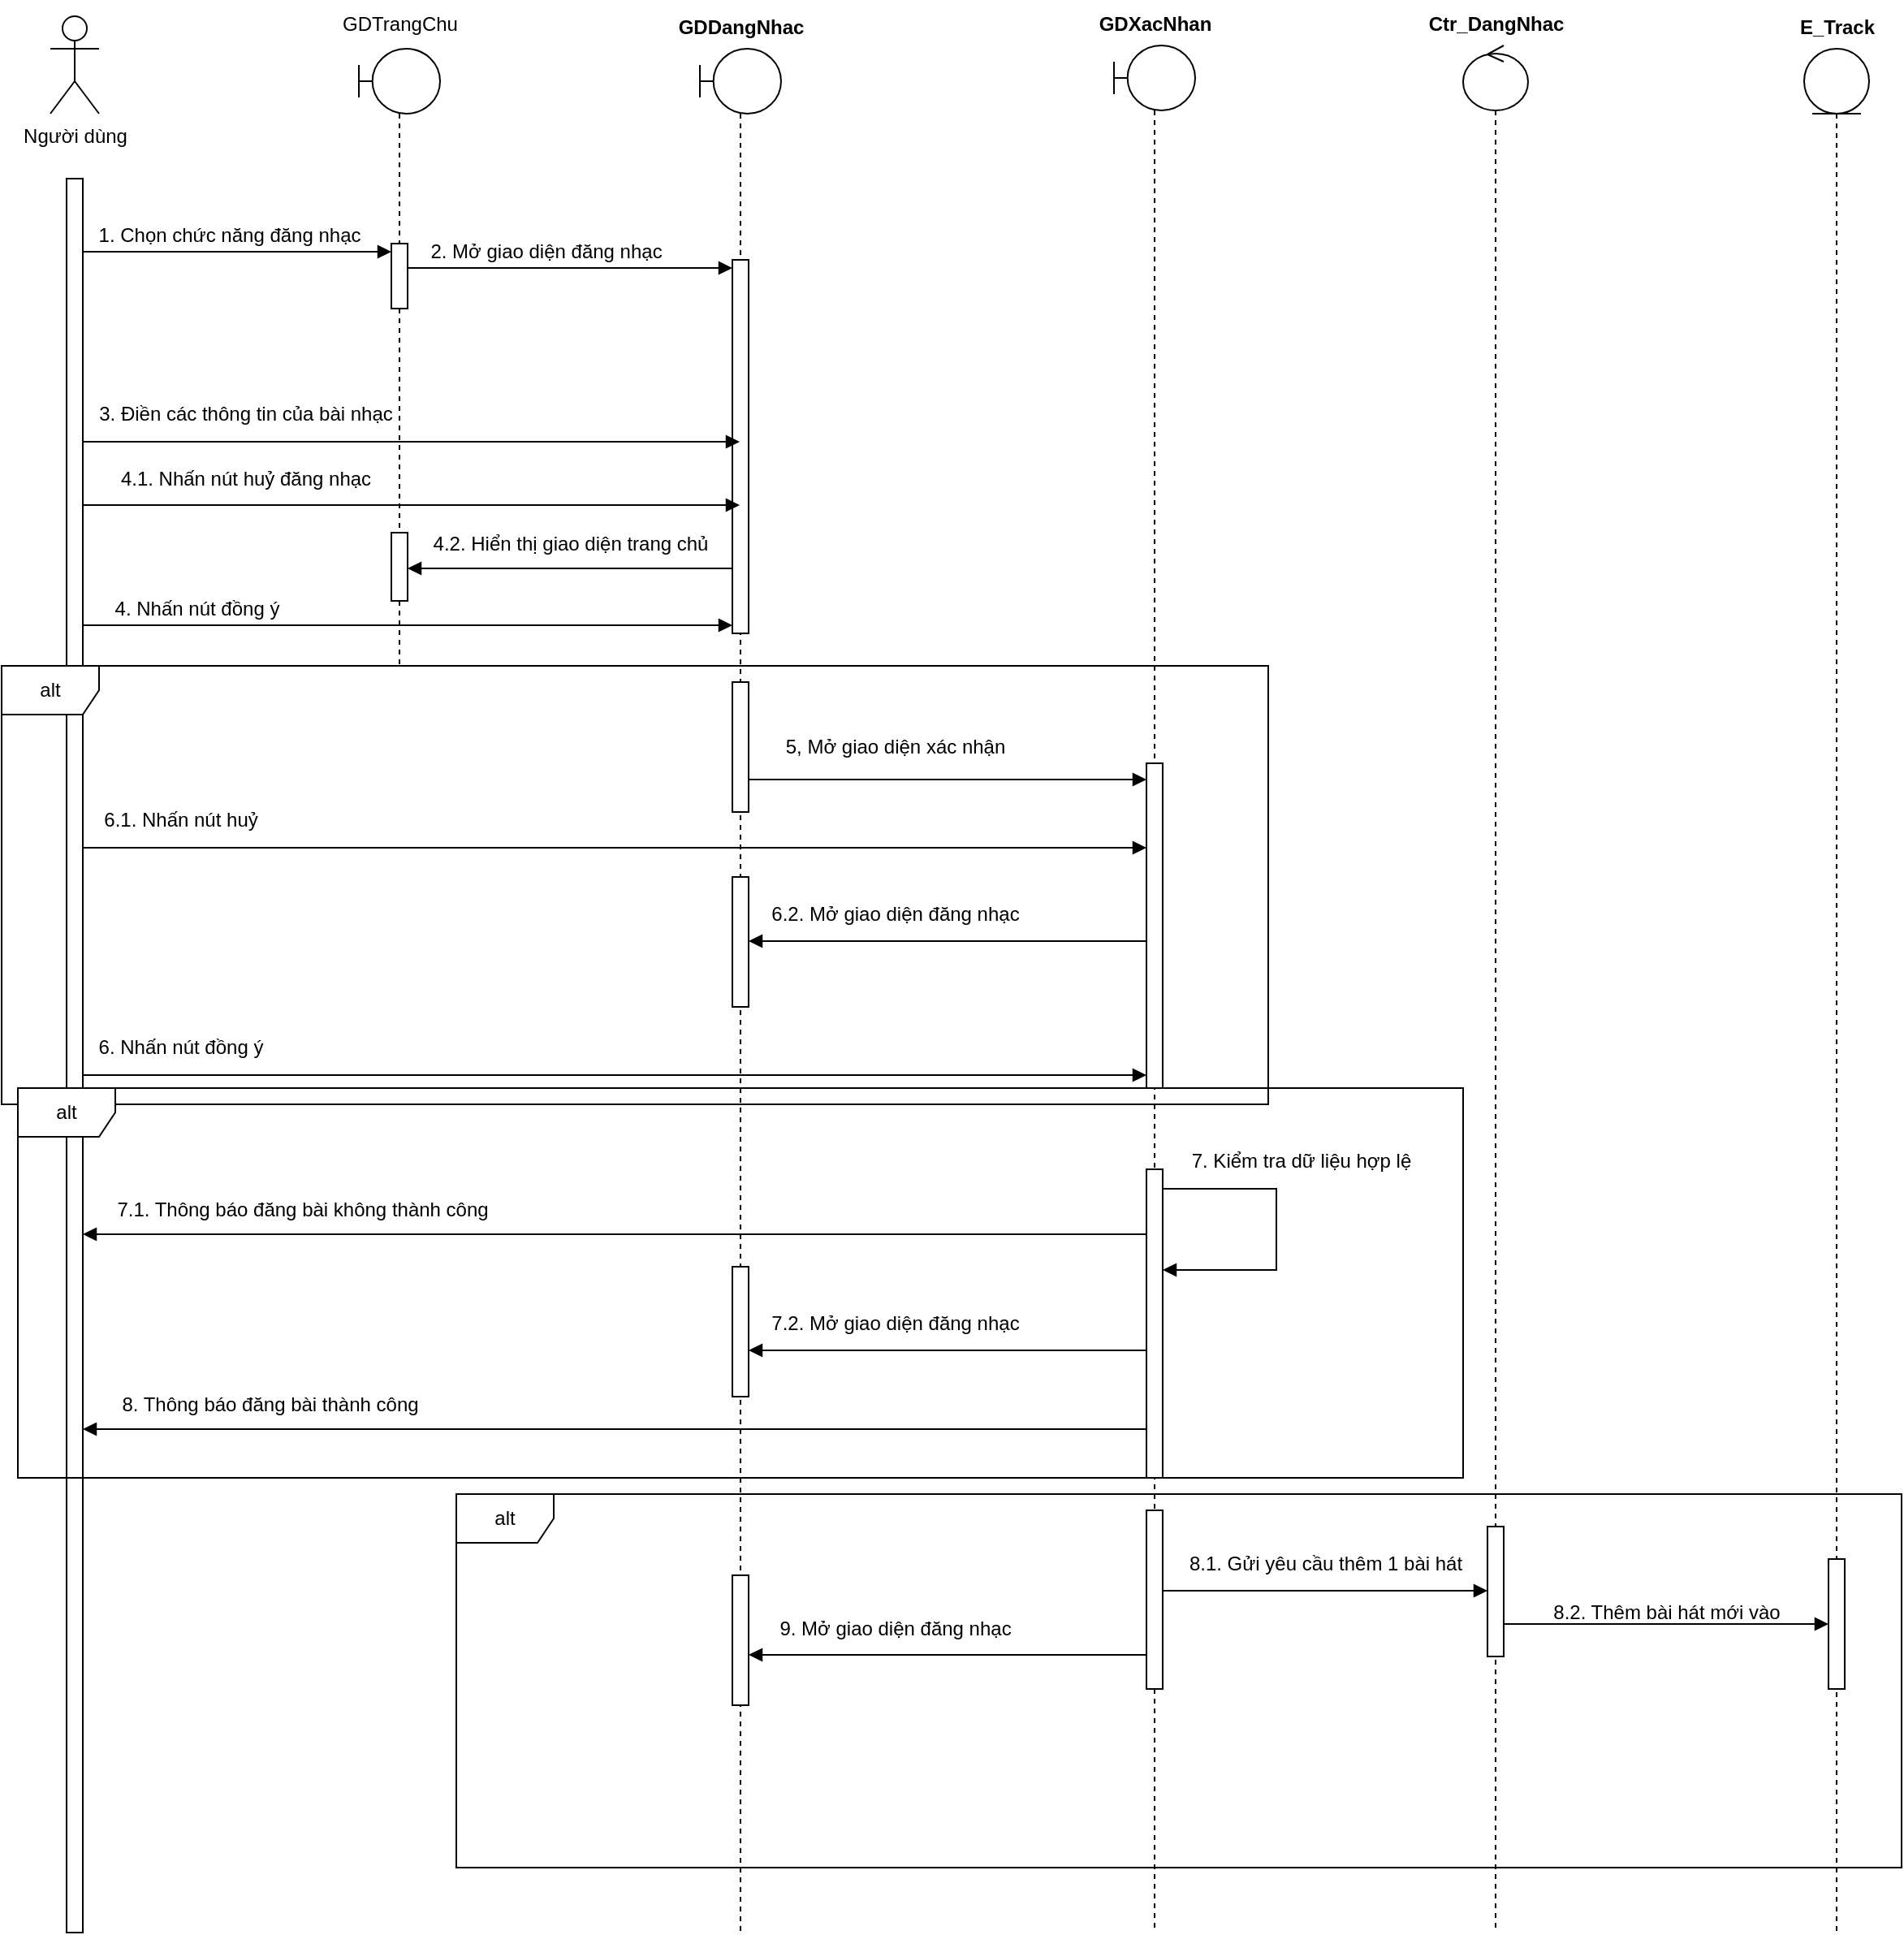 <mxfile version="28.2.4">
  <diagram name="Page-1" id="iXt3hyUVJFUKklWdt-Ag">
    <mxGraphModel grid="1" page="1" gridSize="10" guides="1" tooltips="1" connect="1" arrows="1" fold="1" pageScale="1" pageWidth="850" pageHeight="1100" math="0" shadow="0">
      <root>
        <mxCell id="0" />
        <mxCell id="1" parent="0" />
        <mxCell id="TcmOz86XAJKvvhzkll71-1" value="Người dùng" style="shape=umlActor;verticalLabelPosition=bottom;verticalAlign=top;html=1;" vertex="1" parent="1">
          <mxGeometry x="30" y="10" width="30" height="60" as="geometry" />
        </mxCell>
        <mxCell id="TcmOz86XAJKvvhzkll71-2" value="" style="html=1;points=[[0,0,0,0,5],[0,1,0,0,-5],[1,0,0,0,5],[1,1,0,0,-5]];perimeter=orthogonalPerimeter;outlineConnect=0;targetShapes=umlLifeline;portConstraint=eastwest;newEdgeStyle={&quot;curved&quot;:0,&quot;rounded&quot;:0};" vertex="1" parent="1">
          <mxGeometry x="40" y="110" width="10" height="1080" as="geometry" />
        </mxCell>
        <mxCell id="TcmOz86XAJKvvhzkll71-3" value="" style="shape=umlLifeline;perimeter=lifelinePerimeter;whiteSpace=wrap;html=1;container=1;dropTarget=0;collapsible=0;recursiveResize=0;outlineConnect=0;portConstraint=eastwest;newEdgeStyle={&quot;curved&quot;:0,&quot;rounded&quot;:0};participant=umlBoundary;" vertex="1" parent="1">
          <mxGeometry x="220" y="30" width="50" height="380" as="geometry" />
        </mxCell>
        <mxCell id="TcmOz86XAJKvvhzkll71-4" value="" style="html=1;points=[[0,0,0,0,5],[0,1,0,0,-5],[1,0,0,0,5],[1,1,0,0,-5]];perimeter=orthogonalPerimeter;outlineConnect=0;targetShapes=umlLifeline;portConstraint=eastwest;newEdgeStyle={&quot;curved&quot;:0,&quot;rounded&quot;:0};" vertex="1" parent="TcmOz86XAJKvvhzkll71-3">
          <mxGeometry x="20" y="298" width="10" height="42" as="geometry" />
        </mxCell>
        <mxCell id="TcmOz86XAJKvvhzkll71-5" value="GDTrangChu" style="text;html=1;align=center;verticalAlign=middle;resizable=0;points=[];autosize=1;strokeColor=none;fillColor=none;" vertex="1" parent="1">
          <mxGeometry x="200" width="90" height="30" as="geometry" />
        </mxCell>
        <mxCell id="TcmOz86XAJKvvhzkll71-6" value="" style="html=1;points=[[0,0,0,0,5],[0,1,0,0,-5],[1,0,0,0,5],[1,1,0,0,-5]];perimeter=orthogonalPerimeter;outlineConnect=0;targetShapes=umlLifeline;portConstraint=eastwest;newEdgeStyle={&quot;curved&quot;:0,&quot;rounded&quot;:0};" vertex="1" parent="1">
          <mxGeometry x="240" y="150" width="10" height="40" as="geometry" />
        </mxCell>
        <mxCell id="TcmOz86XAJKvvhzkll71-7" value="" style="endArrow=block;endFill=1;html=1;align=left;verticalAlign=top;rounded=0;entryX=0;entryY=0;entryDx=0;entryDy=5;entryPerimeter=0;" edge="1" parent="1" source="TcmOz86XAJKvvhzkll71-2" target="TcmOz86XAJKvvhzkll71-6">
          <mxGeometry x="-1" relative="1" as="geometry">
            <mxPoint x="220" y="420" as="sourcePoint" />
            <mxPoint x="410" y="420" as="targetPoint" />
          </mxGeometry>
        </mxCell>
        <mxCell id="TcmOz86XAJKvvhzkll71-8" value="1. Chọn chức năng đăng nhạc" style="text;html=1;align=center;verticalAlign=middle;resizable=0;points=[];autosize=1;strokeColor=none;fillColor=none;" vertex="1" parent="1">
          <mxGeometry x="50" y="130" width="180" height="30" as="geometry" />
        </mxCell>
        <mxCell id="TcmOz86XAJKvvhzkll71-9" value="" style="shape=umlLifeline;perimeter=lifelinePerimeter;whiteSpace=wrap;html=1;container=1;dropTarget=0;collapsible=0;recursiveResize=0;outlineConnect=0;portConstraint=eastwest;newEdgeStyle={&quot;curved&quot;:0,&quot;rounded&quot;:0};participant=umlBoundary;" vertex="1" parent="1">
          <mxGeometry x="430" y="30" width="50" height="1160" as="geometry" />
        </mxCell>
        <mxCell id="TcmOz86XAJKvvhzkll71-10" value="" style="html=1;points=[[0,0,0,0,5],[0,1,0,0,-5],[1,0,0,0,5],[1,1,0,0,-5]];perimeter=orthogonalPerimeter;outlineConnect=0;targetShapes=umlLifeline;portConstraint=eastwest;newEdgeStyle={&quot;curved&quot;:0,&quot;rounded&quot;:0};" vertex="1" parent="TcmOz86XAJKvvhzkll71-9">
          <mxGeometry x="20" y="750" width="10" height="80" as="geometry" />
        </mxCell>
        <mxCell id="TcmOz86XAJKvvhzkll71-11" value="GDDangNhac" style="text;align=center;fontStyle=1;verticalAlign=middle;spacingLeft=3;spacingRight=3;strokeColor=none;rotatable=0;points=[[0,0.5],[1,0.5]];portConstraint=eastwest;html=1;" vertex="1" parent="1">
          <mxGeometry x="415" y="4" width="80" height="26" as="geometry" />
        </mxCell>
        <mxCell id="TcmOz86XAJKvvhzkll71-12" value="" style="html=1;points=[[0,0,0,0,5],[0,1,0,0,-5],[1,0,0,0,5],[1,1,0,0,-5]];perimeter=orthogonalPerimeter;outlineConnect=0;targetShapes=umlLifeline;portConstraint=eastwest;newEdgeStyle={&quot;curved&quot;:0,&quot;rounded&quot;:0};" vertex="1" parent="1">
          <mxGeometry x="450" y="160" width="10" height="230" as="geometry" />
        </mxCell>
        <mxCell id="TcmOz86XAJKvvhzkll71-13" value="" style="endArrow=block;endFill=1;html=1;align=left;verticalAlign=top;rounded=0;entryX=0;entryY=0;entryDx=0;entryDy=5;entryPerimeter=0;" edge="1" parent="1" source="TcmOz86XAJKvvhzkll71-6" target="TcmOz86XAJKvvhzkll71-12">
          <mxGeometry x="-1" relative="1" as="geometry">
            <mxPoint x="190" y="180" as="sourcePoint" />
            <mxPoint x="380" y="180" as="targetPoint" />
          </mxGeometry>
        </mxCell>
        <mxCell id="TcmOz86XAJKvvhzkll71-14" value="2. Mở giao diện đăng nhạc" style="text;html=1;align=center;verticalAlign=middle;resizable=0;points=[];autosize=1;strokeColor=none;fillColor=none;" vertex="1" parent="1">
          <mxGeometry x="250" y="140" width="170" height="30" as="geometry" />
        </mxCell>
        <mxCell id="TcmOz86XAJKvvhzkll71-15" value="" style="endArrow=block;endFill=1;html=1;align=left;verticalAlign=top;rounded=0;" edge="1" parent="1" target="TcmOz86XAJKvvhzkll71-9">
          <mxGeometry x="-1" relative="1" as="geometry">
            <mxPoint x="50" y="272" as="sourcePoint" />
            <mxPoint x="420" y="272" as="targetPoint" />
          </mxGeometry>
        </mxCell>
        <mxCell id="TcmOz86XAJKvvhzkll71-16" value="3. Điền các thông tin của bài nhạc" style="text;html=1;align=center;verticalAlign=middle;resizable=0;points=[];autosize=1;strokeColor=none;fillColor=none;" vertex="1" parent="1">
          <mxGeometry x="50" y="240" width="200" height="30" as="geometry" />
        </mxCell>
        <mxCell id="TcmOz86XAJKvvhzkll71-17" value="" style="endArrow=block;endFill=1;html=1;align=left;verticalAlign=top;rounded=0;" edge="1" parent="1" target="TcmOz86XAJKvvhzkll71-9">
          <mxGeometry x="-1" relative="1" as="geometry">
            <mxPoint x="50" y="311" as="sourcePoint" />
            <mxPoint x="420" y="311" as="targetPoint" />
          </mxGeometry>
        </mxCell>
        <mxCell id="TcmOz86XAJKvvhzkll71-18" value="4.1. Nhấn nút huỷ đăng nhạc" style="text;html=1;align=center;verticalAlign=middle;resizable=0;points=[];autosize=1;strokeColor=none;fillColor=none;" vertex="1" parent="1">
          <mxGeometry x="60" y="280" width="180" height="30" as="geometry" />
        </mxCell>
        <mxCell id="TcmOz86XAJKvvhzkll71-19" value="alt" style="shape=umlFrame;whiteSpace=wrap;html=1;pointerEvents=0;" vertex="1" parent="1">
          <mxGeometry x="280" y="920" width="890" height="230" as="geometry" />
        </mxCell>
        <mxCell id="TcmOz86XAJKvvhzkll71-20" value="" style="shape=umlLifeline;perimeter=lifelinePerimeter;whiteSpace=wrap;html=1;container=1;dropTarget=0;collapsible=0;recursiveResize=0;outlineConnect=0;portConstraint=eastwest;newEdgeStyle={&quot;curved&quot;:0,&quot;rounded&quot;:0};participant=umlBoundary;" vertex="1" parent="1">
          <mxGeometry x="685" y="28" width="50" height="1162" as="geometry" />
        </mxCell>
        <mxCell id="TcmOz86XAJKvvhzkll71-21" value="GDXacNhan" style="text;align=center;fontStyle=1;verticalAlign=middle;spacingLeft=3;spacingRight=3;strokeColor=none;rotatable=0;points=[[0,0.5],[1,0.5]];portConstraint=eastwest;html=1;" vertex="1" parent="1">
          <mxGeometry x="670" y="2" width="80" height="26" as="geometry" />
        </mxCell>
        <mxCell id="TcmOz86XAJKvvhzkll71-22" value="" style="html=1;points=[[0,0,0,0,5],[0,1,0,0,-5],[1,0,0,0,5],[1,1,0,0,-5]];perimeter=orthogonalPerimeter;outlineConnect=0;targetShapes=umlLifeline;portConstraint=eastwest;newEdgeStyle={&quot;curved&quot;:0,&quot;rounded&quot;:0};" vertex="1" parent="1">
          <mxGeometry x="705" y="470" width="10" height="200" as="geometry" />
        </mxCell>
        <mxCell id="TcmOz86XAJKvvhzkll71-23" value="" style="endArrow=block;endFill=1;html=1;align=left;verticalAlign=top;rounded=0;" edge="1" parent="1">
          <mxGeometry x="-1" relative="1" as="geometry">
            <mxPoint x="50" y="522" as="sourcePoint" />
            <mxPoint x="705" y="522" as="targetPoint" />
          </mxGeometry>
        </mxCell>
        <mxCell id="TcmOz86XAJKvvhzkll71-24" value="6.1. Nhấn nút huỷ" style="text;html=1;align=center;verticalAlign=middle;resizable=0;points=[];autosize=1;strokeColor=none;fillColor=none;" vertex="1" parent="1">
          <mxGeometry x="50" y="490" width="120" height="30" as="geometry" />
        </mxCell>
        <mxCell id="TcmOz86XAJKvvhzkll71-25" value="" style="endArrow=block;endFill=1;html=1;align=left;verticalAlign=top;rounded=0;" edge="1" parent="1" target="TcmOz86XAJKvvhzkll71-22">
          <mxGeometry x="-1" relative="1" as="geometry">
            <mxPoint x="450" y="480" as="sourcePoint" />
            <mxPoint x="700" y="480" as="targetPoint" />
          </mxGeometry>
        </mxCell>
        <mxCell id="TcmOz86XAJKvvhzkll71-26" value="5, Mở giao diện xác nhận" style="text;html=1;align=center;verticalAlign=middle;resizable=0;points=[];autosize=1;strokeColor=none;fillColor=none;" vertex="1" parent="1">
          <mxGeometry x="470" y="445" width="160" height="30" as="geometry" />
        </mxCell>
        <mxCell id="TcmOz86XAJKvvhzkll71-27" value="" style="endArrow=block;endFill=1;html=1;align=left;verticalAlign=top;rounded=0;" edge="1" parent="1">
          <mxGeometry x="-1" relative="1" as="geometry">
            <mxPoint x="715" y="732" as="sourcePoint" />
            <mxPoint x="715" y="782" as="targetPoint" />
            <Array as="points">
              <mxPoint x="785" y="732" />
              <mxPoint x="785" y="782" />
            </Array>
          </mxGeometry>
        </mxCell>
        <mxCell id="TcmOz86XAJKvvhzkll71-28" value="7. Kiểm tra dữ liệu hợp lệ" style="text;html=1;align=center;verticalAlign=middle;resizable=0;points=[];autosize=1;strokeColor=none;fillColor=none;" vertex="1" parent="1">
          <mxGeometry x="720" y="700" width="160" height="30" as="geometry" />
        </mxCell>
        <mxCell id="TcmOz86XAJKvvhzkll71-29" value="" style="shape=umlLifeline;perimeter=lifelinePerimeter;whiteSpace=wrap;html=1;container=1;dropTarget=0;collapsible=0;recursiveResize=0;outlineConnect=0;portConstraint=eastwest;newEdgeStyle={&quot;curved&quot;:0,&quot;rounded&quot;:0};participant=umlEntity;" vertex="1" parent="1">
          <mxGeometry x="1110" y="30" width="40" height="1160" as="geometry" />
        </mxCell>
        <mxCell id="TcmOz86XAJKvvhzkll71-30" value="" style="html=1;points=[[0,0,0,0,5],[0,1,0,0,-5],[1,0,0,0,5],[1,1,0,0,-5]];perimeter=orthogonalPerimeter;outlineConnect=0;targetShapes=umlLifeline;portConstraint=eastwest;newEdgeStyle={&quot;curved&quot;:0,&quot;rounded&quot;:0};" vertex="1" parent="TcmOz86XAJKvvhzkll71-29">
          <mxGeometry x="15" y="930" width="10" height="80" as="geometry" />
        </mxCell>
        <mxCell id="TcmOz86XAJKvvhzkll71-31" value="" style="shape=umlLifeline;perimeter=lifelinePerimeter;whiteSpace=wrap;html=1;container=1;dropTarget=0;collapsible=0;recursiveResize=0;outlineConnect=0;portConstraint=eastwest;newEdgeStyle={&quot;curved&quot;:0,&quot;rounded&quot;:0};participant=umlControl;" vertex="1" parent="1">
          <mxGeometry x="900" y="28" width="40" height="1162" as="geometry" />
        </mxCell>
        <mxCell id="TcmOz86XAJKvvhzkll71-32" value="Ctr_DangNhac" style="text;align=center;fontStyle=1;verticalAlign=middle;spacingLeft=3;spacingRight=3;strokeColor=none;rotatable=0;points=[[0,0.5],[1,0.5]];portConstraint=eastwest;html=1;" vertex="1" parent="1">
          <mxGeometry x="880" y="2" width="80" height="26" as="geometry" />
        </mxCell>
        <mxCell id="TcmOz86XAJKvvhzkll71-33" value="E_Track" style="text;align=center;fontStyle=1;verticalAlign=middle;spacingLeft=3;spacingRight=3;strokeColor=none;rotatable=0;points=[[0,0.5],[1,0.5]];portConstraint=eastwest;html=1;" vertex="1" parent="1">
          <mxGeometry x="1090" y="4" width="80" height="26" as="geometry" />
        </mxCell>
        <mxCell id="TcmOz86XAJKvvhzkll71-34" value="" style="endArrow=block;endFill=1;html=1;align=left;verticalAlign=top;rounded=0;" edge="1" parent="1">
          <mxGeometry x="-1" relative="1" as="geometry">
            <mxPoint x="705" y="880" as="sourcePoint" />
            <mxPoint x="50" y="880" as="targetPoint" />
          </mxGeometry>
        </mxCell>
        <mxCell id="TcmOz86XAJKvvhzkll71-35" value="8. Thông báo đăng bài thành công" style="text;html=1;align=center;verticalAlign=middle;resizable=0;points=[];autosize=1;strokeColor=none;fillColor=none;" vertex="1" parent="1">
          <mxGeometry x="60" y="850" width="210" height="30" as="geometry" />
        </mxCell>
        <mxCell id="TcmOz86XAJKvvhzkll71-36" value="" style="endArrow=block;endFill=1;html=1;align=left;verticalAlign=top;rounded=0;" edge="1" parent="1" source="TcmOz86XAJKvvhzkll71-12">
          <mxGeometry x="-1" relative="1" as="geometry">
            <mxPoint x="420" y="350" as="sourcePoint" />
            <mxPoint x="250" y="350" as="targetPoint" />
          </mxGeometry>
        </mxCell>
        <mxCell id="TcmOz86XAJKvvhzkll71-37" value="4.2. Hiển thị giao diện trang chủ" style="text;html=1;align=center;verticalAlign=middle;resizable=0;points=[];autosize=1;strokeColor=none;fillColor=none;" vertex="1" parent="1">
          <mxGeometry x="255" y="320" width="190" height="30" as="geometry" />
        </mxCell>
        <mxCell id="TcmOz86XAJKvvhzkll71-38" value="" style="endArrow=block;endFill=1;html=1;align=left;verticalAlign=top;rounded=0;entryX=0;entryY=1;entryDx=0;entryDy=-5;entryPerimeter=0;" edge="1" parent="1" source="TcmOz86XAJKvvhzkll71-2" target="TcmOz86XAJKvvhzkll71-12">
          <mxGeometry x="-1" relative="1" as="geometry">
            <mxPoint x="55" y="440" as="sourcePoint" />
            <mxPoint x="460" y="440" as="targetPoint" />
          </mxGeometry>
        </mxCell>
        <mxCell id="TcmOz86XAJKvvhzkll71-39" value="4. Nhấn nút đồng ý" style="text;html=1;align=center;verticalAlign=middle;resizable=0;points=[];autosize=1;strokeColor=none;fillColor=none;" vertex="1" parent="1">
          <mxGeometry x="60" y="360" width="120" height="30" as="geometry" />
        </mxCell>
        <mxCell id="TcmOz86XAJKvvhzkll71-40" value="alt" style="shape=umlFrame;whiteSpace=wrap;html=1;pointerEvents=0;" vertex="1" parent="1">
          <mxGeometry y="410" width="780" height="270" as="geometry" />
        </mxCell>
        <mxCell id="TcmOz86XAJKvvhzkll71-41" value="" style="html=1;points=[[0,0,0,0,5],[0,1,0,0,-5],[1,0,0,0,5],[1,1,0,0,-5]];perimeter=orthogonalPerimeter;outlineConnect=0;targetShapes=umlLifeline;portConstraint=eastwest;newEdgeStyle={&quot;curved&quot;:0,&quot;rounded&quot;:0};" vertex="1" parent="1">
          <mxGeometry x="450" y="420" width="10" height="80" as="geometry" />
        </mxCell>
        <mxCell id="TcmOz86XAJKvvhzkll71-42" value="" style="html=1;points=[[0,0,0,0,5],[0,1,0,0,-5],[1,0,0,0,5],[1,1,0,0,-5]];perimeter=orthogonalPerimeter;outlineConnect=0;targetShapes=umlLifeline;portConstraint=eastwest;newEdgeStyle={&quot;curved&quot;:0,&quot;rounded&quot;:0};" vertex="1" parent="1">
          <mxGeometry x="450" y="540" width="10" height="80" as="geometry" />
        </mxCell>
        <mxCell id="TcmOz86XAJKvvhzkll71-43" value="" style="endArrow=block;endFill=1;html=1;align=left;verticalAlign=top;rounded=0;" edge="1" parent="1">
          <mxGeometry x="-1" relative="1" as="geometry">
            <mxPoint x="705" y="579.5" as="sourcePoint" />
            <mxPoint x="460" y="579.5" as="targetPoint" />
          </mxGeometry>
        </mxCell>
        <mxCell id="TcmOz86XAJKvvhzkll71-44" value="6.2. Mở giao diện đăng nhạc" style="text;html=1;align=center;verticalAlign=middle;resizable=0;points=[];autosize=1;strokeColor=none;fillColor=none;" vertex="1" parent="1">
          <mxGeometry x="460" y="548" width="180" height="30" as="geometry" />
        </mxCell>
        <mxCell id="TcmOz86XAJKvvhzkll71-45" value="" style="endArrow=block;endFill=1;html=1;align=left;verticalAlign=top;rounded=0;" edge="1" parent="1">
          <mxGeometry x="-1" relative="1" as="geometry">
            <mxPoint x="50" y="662" as="sourcePoint" />
            <mxPoint x="705" y="662" as="targetPoint" />
          </mxGeometry>
        </mxCell>
        <mxCell id="TcmOz86XAJKvvhzkll71-46" value="6. Nhấn nút đồng ý" style="text;html=1;align=center;verticalAlign=middle;resizable=0;points=[];autosize=1;strokeColor=none;fillColor=none;" vertex="1" parent="1">
          <mxGeometry x="50" y="630" width="120" height="30" as="geometry" />
        </mxCell>
        <mxCell id="TcmOz86XAJKvvhzkll71-47" value="alt" style="shape=umlFrame;whiteSpace=wrap;html=1;pointerEvents=0;" vertex="1" parent="1">
          <mxGeometry x="10" y="670" width="890" height="240" as="geometry" />
        </mxCell>
        <mxCell id="TcmOz86XAJKvvhzkll71-48" value="" style="html=1;points=[[0,0,0,0,5],[0,1,0,0,-5],[1,0,0,0,5],[1,1,0,0,-5]];perimeter=orthogonalPerimeter;outlineConnect=0;targetShapes=umlLifeline;portConstraint=eastwest;newEdgeStyle={&quot;curved&quot;:0,&quot;rounded&quot;:0};" vertex="1" parent="1">
          <mxGeometry x="705" y="720" width="10" height="190" as="geometry" />
        </mxCell>
        <mxCell id="TcmOz86XAJKvvhzkll71-49" value="" style="endArrow=block;endFill=1;html=1;align=left;verticalAlign=top;rounded=0;" edge="1" parent="1">
          <mxGeometry x="-1" relative="1" as="geometry">
            <mxPoint x="705" y="760" as="sourcePoint" />
            <mxPoint x="50" y="760" as="targetPoint" />
          </mxGeometry>
        </mxCell>
        <mxCell id="TcmOz86XAJKvvhzkll71-50" value="7.1. Thông báo đăng bài không thành công" style="text;html=1;align=center;verticalAlign=middle;resizable=0;points=[];autosize=1;strokeColor=none;fillColor=none;" vertex="1" parent="1">
          <mxGeometry x="60" y="730" width="250" height="30" as="geometry" />
        </mxCell>
        <mxCell id="TcmOz86XAJKvvhzkll71-51" value="" style="endArrow=block;endFill=1;html=1;align=left;verticalAlign=top;rounded=0;" edge="1" parent="1">
          <mxGeometry x="-1" relative="1" as="geometry">
            <mxPoint x="705" y="831.5" as="sourcePoint" />
            <mxPoint x="460" y="831.5" as="targetPoint" />
          </mxGeometry>
        </mxCell>
        <mxCell id="TcmOz86XAJKvvhzkll71-52" value="7.2. Mở giao diện đăng nhạc" style="text;html=1;align=center;verticalAlign=middle;resizable=0;points=[];autosize=1;strokeColor=none;fillColor=none;" vertex="1" parent="1">
          <mxGeometry x="460" y="800" width="180" height="30" as="geometry" />
        </mxCell>
        <mxCell id="TcmOz86XAJKvvhzkll71-53" value="" style="html=1;points=[[0,0,0,0,5],[0,1,0,0,-5],[1,0,0,0,5],[1,1,0,0,-5]];perimeter=orthogonalPerimeter;outlineConnect=0;targetShapes=umlLifeline;portConstraint=eastwest;newEdgeStyle={&quot;curved&quot;:0,&quot;rounded&quot;:0};" vertex="1" parent="1">
          <mxGeometry x="705" y="930" width="10" height="110" as="geometry" />
        </mxCell>
        <mxCell id="TcmOz86XAJKvvhzkll71-54" value="" style="html=1;points=[[0,0,0,0,5],[0,1,0,0,-5],[1,0,0,0,5],[1,1,0,0,-5]];perimeter=orthogonalPerimeter;outlineConnect=0;targetShapes=umlLifeline;portConstraint=eastwest;newEdgeStyle={&quot;curved&quot;:0,&quot;rounded&quot;:0};" vertex="1" parent="1">
          <mxGeometry x="915" y="940" width="10" height="80" as="geometry" />
        </mxCell>
        <mxCell id="TcmOz86XAJKvvhzkll71-55" value="" style="endArrow=block;endFill=1;html=1;align=left;verticalAlign=top;rounded=0;" edge="1" parent="1">
          <mxGeometry x="-1" relative="1" as="geometry">
            <mxPoint x="715" y="979.5" as="sourcePoint" />
            <mxPoint x="915" y="979.5" as="targetPoint" />
          </mxGeometry>
        </mxCell>
        <mxCell id="TcmOz86XAJKvvhzkll71-56" value="8.1. Gửi yêu cầu thêm 1 bài hát" style="text;html=1;align=center;verticalAlign=middle;resizable=0;points=[];autosize=1;strokeColor=none;fillColor=none;" vertex="1" parent="1">
          <mxGeometry x="720" y="948" width="190" height="30" as="geometry" />
        </mxCell>
        <mxCell id="TcmOz86XAJKvvhzkll71-57" value="" style="endArrow=block;endFill=1;html=1;align=left;verticalAlign=top;rounded=0;" edge="1" parent="1">
          <mxGeometry x="-1" relative="1" as="geometry">
            <mxPoint x="925" y="1000" as="sourcePoint" />
            <mxPoint x="1125" y="1000" as="targetPoint" />
          </mxGeometry>
        </mxCell>
        <mxCell id="TcmOz86XAJKvvhzkll71-58" value="8.2. Thêm bài hát mới vào" style="text;html=1;align=center;verticalAlign=middle;resizable=0;points=[];autosize=1;strokeColor=none;fillColor=none;" vertex="1" parent="1">
          <mxGeometry x="945" y="978" width="160" height="30" as="geometry" />
        </mxCell>
        <mxCell id="TcmOz86XAJKvvhzkll71-59" value="" style="endArrow=block;endFill=1;html=1;align=left;verticalAlign=top;rounded=0;" edge="1" parent="1">
          <mxGeometry x="-1" relative="1" as="geometry">
            <mxPoint x="705" y="1019" as="sourcePoint" />
            <mxPoint x="460" y="1019" as="targetPoint" />
          </mxGeometry>
        </mxCell>
        <mxCell id="TcmOz86XAJKvvhzkll71-60" value="9. Mở giao diện đăng nhạc" style="text;html=1;align=center;verticalAlign=middle;resizable=0;points=[];autosize=1;strokeColor=none;fillColor=none;" vertex="1" parent="1">
          <mxGeometry x="465" y="987.5" width="170" height="30" as="geometry" />
        </mxCell>
        <mxCell id="TcmOz86XAJKvvhzkll71-61" value="" style="html=1;points=[[0,0,0,0,5],[0,1,0,0,-5],[1,0,0,0,5],[1,1,0,0,-5]];perimeter=orthogonalPerimeter;outlineConnect=0;targetShapes=umlLifeline;portConstraint=eastwest;newEdgeStyle={&quot;curved&quot;:0,&quot;rounded&quot;:0};" vertex="1" parent="1">
          <mxGeometry x="450" y="970" width="10" height="80" as="geometry" />
        </mxCell>
      </root>
    </mxGraphModel>
  </diagram>
</mxfile>
